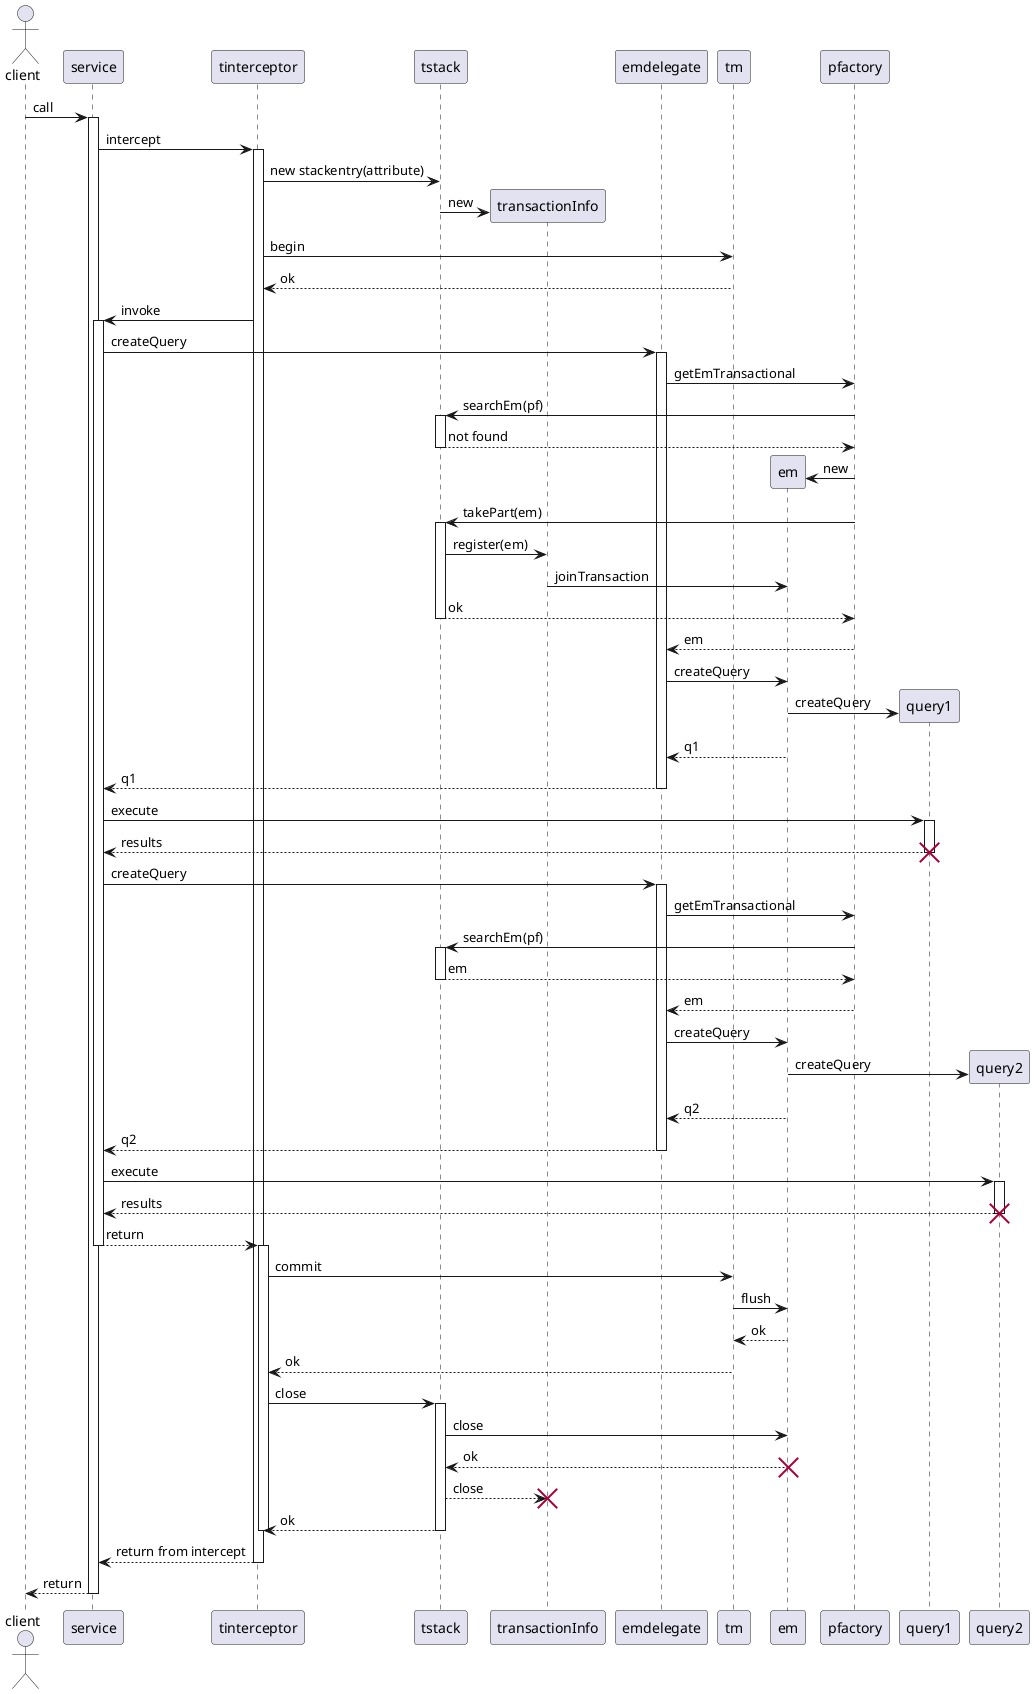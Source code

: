 @startuml

actor client as c
participant service as s
participant tinterceptor as ti
participant tstack as ts
participant transactionInfo as tif
participant emdelegate as emd
participant tm
participant em
participant pfactory as pf
participant query1 as q1
participant query2 as q2

c -> s: call
activate s
s -> ti: intercept
activate ti
ti -> ts: new stackentry(attribute)
create tif
ts -> tif: new
ti -> tm: begin
tm --> ti: ok
ti -> s: invoke
activate s
s -> emd: createQuery
activate emd
emd -> pf: getEmTransactional
pf -> ts: searchEm(pf)
activate ts
ts --> pf: not found
deactivate ts
create em
pf -> em: new
pf -> ts: takePart(em)
activate ts
ts -> tif: register(em)
tif -> em: joinTransaction
ts --> pf: ok
deactivate ts
pf --> emd: em
emd -> em: createQuery
create q1
em -> q1: createQuery
em --> emd: q1
emd --> s: q1
deactivate emd
s -> q1: execute
activate q1
q1 --> s: results
deactivate q1
destroy q1
s -> emd: createQuery
activate emd
emd -> pf: getEmTransactional
pf -> ts: searchEm(pf)
activate ts
ts --> pf: em
deactivate ts
pf --> emd: em
emd -> em: createQuery
create q2
em -> q2: createQuery
em --> emd: q2
emd --> s: q2
deactivate emd
s -> q2: execute
activate q2
q2 --> s: results
deactivate q2
destroy q2
s --> ti: return
deactivate s
activate ti
ti -> tm: commit
tm -> em: flush
em --> tm: ok
tm --> ti: ok
ti -> ts: close
activate ts
ts -> em: close
em --> ts: ok
destroy em
ts --> tif: close
destroy tif
ts --> ti: ok
deactivate ts
deactivate ti
ti --> s: return from intercept
deactivate ti
s --> c: return
deactivate s
@enduml
